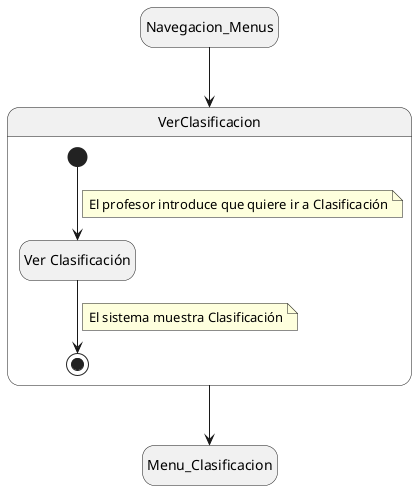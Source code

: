 @startuml VerClasificacion

hide empty description

state Navegacion_Menus
state Menu_Clasificacion
state VerClasificacion{
    state Cambiar as "Ver Clasificación"
    [*] --> Cambiar
    note on link
        El profesor introduce que quiere ir a Clasificación
    end note
    Cambiar --> [*]
    note on link
        El sistema muestra Clasificación
    end note
}

Navegacion_Menus --> VerClasificacion
VerClasificacion --> Menu_Clasificacion

@enduml

